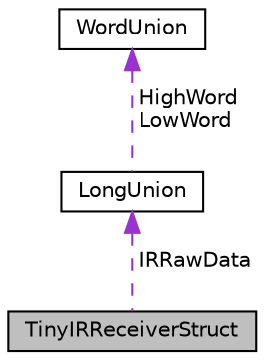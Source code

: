 digraph "TinyIRReceiverStruct"
{
 // LATEX_PDF_SIZE
  edge [fontname="Helvetica",fontsize="10",labelfontname="Helvetica",labelfontsize="10"];
  node [fontname="Helvetica",fontsize="10",shape=record];
  Node1 [label="TinyIRReceiverStruct",height=0.2,width=0.4,color="black", fillcolor="grey75", style="filled", fontcolor="black",tooltip=" "];
  Node2 -> Node1 [dir="back",color="darkorchid3",fontsize="10",style="dashed",label=" IRRawData" ,fontname="Helvetica"];
  Node2 [label="LongUnion",height=0.2,width=0.4,color="black", fillcolor="white", style="filled",URL="$unionLongUnion.html",tooltip=" "];
  Node3 -> Node2 [dir="back",color="darkorchid3",fontsize="10",style="dashed",label=" HighWord\nLowWord" ,fontname="Helvetica"];
  Node3 [label="WordUnion",height=0.2,width=0.4,color="black", fillcolor="white", style="filled",URL="$unionWordUnion.html",tooltip=" "];
}

